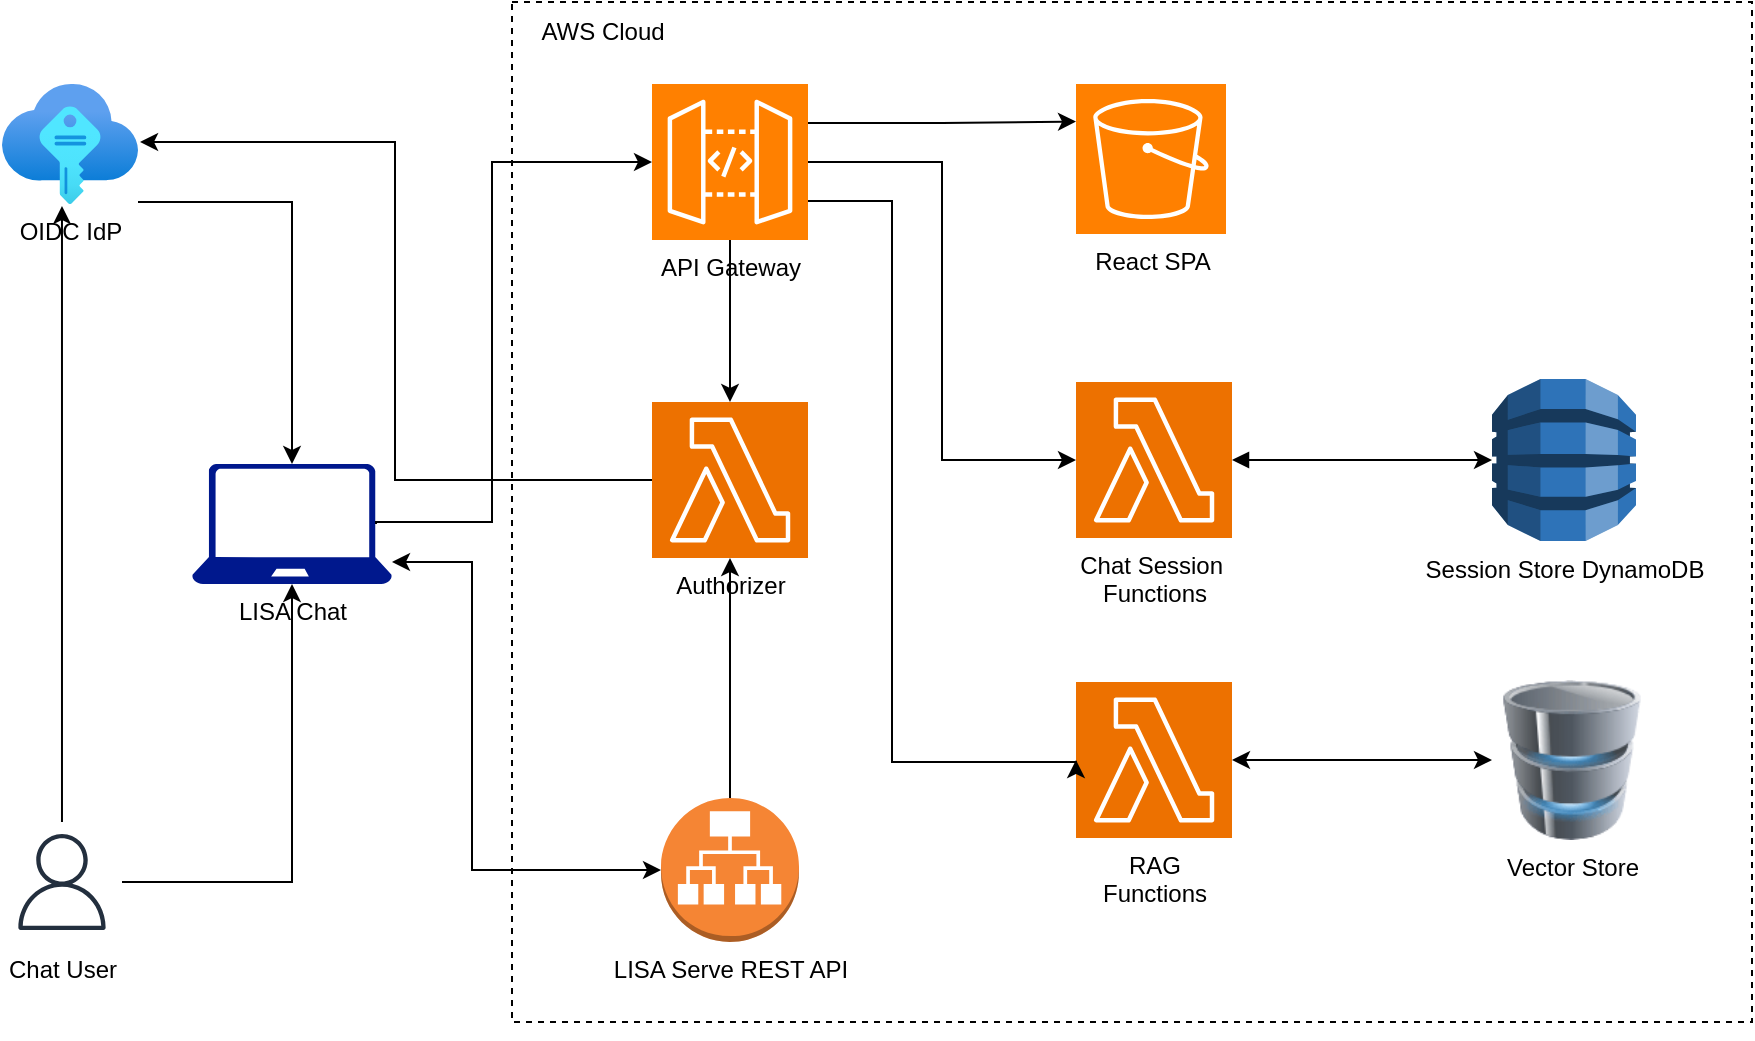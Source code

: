 <mxfile version="23.1.5" type="device">
  <diagram name="LISA Chat Architecture" id="_Cilr8O4TzJQHuwEjB_N">
    <mxGraphModel dx="1306" dy="2537" grid="1" gridSize="10" guides="1" tooltips="1" connect="1" arrows="1" fold="1" page="1" pageScale="1" pageWidth="1100" pageHeight="850" math="0" shadow="0">
      <root>
        <mxCell id="0" />
        <mxCell id="1" parent="0" />
        <mxCell id="s7di889UlQwgIvgSL57G-2" value="" style="rounded=0;whiteSpace=wrap;html=1;fillColor=none;dashed=1;" parent="1" vertex="1">
          <mxGeometry x="550" y="-1070" width="620" height="510" as="geometry" />
        </mxCell>
        <mxCell id="DWK700BzobpO67FnPDNL-6" style="edgeStyle=orthogonalEdgeStyle;rounded=0;orthogonalLoop=1;jettySize=auto;html=1;entryX=0.441;entryY=1.017;entryDx=0;entryDy=0;entryPerimeter=0;" parent="1" source="s7di889UlQwgIvgSL57G-5" target="DWK700BzobpO67FnPDNL-5" edge="1">
          <mxGeometry relative="1" as="geometry" />
        </mxCell>
        <mxCell id="s7di889UlQwgIvgSL57G-5" value="Chat User" style="sketch=0;outlineConnect=0;fontColor=#000000;gradientColor=none;strokeColor=#232F3E;fillColor=#ffffff;dashed=0;verticalLabelPosition=bottom;verticalAlign=top;align=center;html=1;fontSize=12;fontStyle=0;aspect=fixed;shape=mxgraph.aws4.resourceIcon;resIcon=mxgraph.aws4.user;" parent="1" vertex="1">
          <mxGeometry x="295" y="-660" width="60" height="60" as="geometry" />
        </mxCell>
        <mxCell id="s7di889UlQwgIvgSL57G-80" value="AWS Cloud" style="text;html=1;align=center;verticalAlign=middle;resizable=0;points=[];autosize=1;strokeColor=none;fillColor=none;" parent="1" vertex="1">
          <mxGeometry x="550" y="-1070" width="90" height="30" as="geometry" />
        </mxCell>
        <mxCell id="s7di889UlQwgIvgSL57G-279" style="edgeStyle=orthogonalEdgeStyle;rounded=0;orthogonalLoop=1;jettySize=auto;html=1;" parent="1" source="s7di889UlQwgIvgSL57G-5" target="DWK700BzobpO67FnPDNL-7" edge="1">
          <mxGeometry relative="1" as="geometry">
            <mxPoint x="520" y="-773" as="targetPoint" />
          </mxGeometry>
        </mxCell>
        <mxCell id="s7di889UlQwgIvgSL57G-75" value="React SPA" style="sketch=0;points=[[0,0,0],[0.25,0,0],[0.5,0,0],[0.75,0,0],[1,0,0],[0,1,0],[0.25,1,0],[0.5,1,0],[0.75,1,0],[1,1,0],[0,0.25,0],[0,0.5,0],[0,0.75,0],[1,0.25,0],[1,0.5,0],[1,0.75,0]];outlineConnect=0;fontColor=#000000;gradientColor=none;gradientDirection=north;fillColor=#ff8000;strokeColor=#ffffff;dashed=0;verticalLabelPosition=bottom;verticalAlign=top;align=center;html=1;fontSize=12;fontStyle=0;aspect=fixed;shape=mxgraph.aws4.resourceIcon;resIcon=mxgraph.aws4.s3;" parent="1" vertex="1">
          <mxGeometry x="832" y="-1029" width="75" height="75" as="geometry" />
        </mxCell>
        <mxCell id="DWK700BzobpO67FnPDNL-8" style="edgeStyle=orthogonalEdgeStyle;rounded=0;orthogonalLoop=1;jettySize=auto;html=1;" parent="1" source="DWK700BzobpO67FnPDNL-5" target="DWK700BzobpO67FnPDNL-7" edge="1">
          <mxGeometry relative="1" as="geometry">
            <Array as="points">
              <mxPoint x="440" y="-970" />
            </Array>
          </mxGeometry>
        </mxCell>
        <mxCell id="DWK700BzobpO67FnPDNL-5" value="OIDC IdP" style="image;aspect=fixed;html=1;points=[];align=center;fontSize=12;image=img/lib/azure2/other/SSH_Keys.svg;labelBackgroundColor=none;fontColor=#000000;" parent="1" vertex="1">
          <mxGeometry x="295" y="-1029" width="68" height="60" as="geometry" />
        </mxCell>
        <mxCell id="DWK700BzobpO67FnPDNL-22" style="edgeStyle=orthogonalEdgeStyle;rounded=0;orthogonalLoop=1;jettySize=auto;html=1;entryX=0;entryY=0.5;entryDx=0;entryDy=0;entryPerimeter=0;startArrow=classic;startFill=1;" parent="1" source="DWK700BzobpO67FnPDNL-7" target="DWK700BzobpO67FnPDNL-12" edge="1">
          <mxGeometry relative="1" as="geometry">
            <Array as="points">
              <mxPoint x="530" y="-790" />
              <mxPoint x="530" y="-636" />
            </Array>
          </mxGeometry>
        </mxCell>
        <mxCell id="DWK700BzobpO67FnPDNL-7" value="LISA Chat" style="sketch=0;aspect=fixed;pointerEvents=1;shadow=0;dashed=0;html=1;strokeColor=none;labelPosition=center;verticalLabelPosition=bottom;verticalAlign=top;align=center;fillColor=#00188D;shape=mxgraph.azure.laptop" parent="1" vertex="1">
          <mxGeometry x="390" y="-839" width="100" height="60" as="geometry" />
        </mxCell>
        <mxCell id="DWK700BzobpO67FnPDNL-12" value="LISA Serve REST API" style="outlineConnect=0;dashed=0;verticalLabelPosition=bottom;verticalAlign=top;align=center;html=1;shape=mxgraph.aws3.application_load_balancer;fillColor=#F58534;gradientColor=none;" parent="1" vertex="1">
          <mxGeometry x="624.5" y="-672" width="69" height="72" as="geometry" />
        </mxCell>
        <mxCell id="DWK700BzobpO67FnPDNL-19" value="Authorizer" style="sketch=0;points=[[0,0,0],[0.25,0,0],[0.5,0,0],[0.75,0,0],[1,0,0],[0,1,0],[0.25,1,0],[0.5,1,0],[0.75,1,0],[1,1,0],[0,0.25,0],[0,0.5,0],[0,0.75,0],[1,0.25,0],[1,0.5,0],[1,0.75,0]];outlineConnect=0;fontColor=#000000;fillColor=#ED7100;strokeColor=#ffffff;dashed=0;verticalLabelPosition=bottom;verticalAlign=top;align=center;html=1;fontSize=12;fontStyle=0;aspect=fixed;shape=mxgraph.aws4.resourceIcon;resIcon=mxgraph.aws4.lambda;" parent="1" vertex="1">
          <mxGeometry x="620" y="-870" width="78" height="78" as="geometry" />
        </mxCell>
        <mxCell id="DWK700BzobpO67FnPDNL-29" value="Session Store DynamoDB" style="outlineConnect=0;dashed=0;verticalLabelPosition=bottom;verticalAlign=top;align=center;html=1;shape=mxgraph.aws3.dynamo_db;fillColor=#2E73B8;gradientColor=none;" parent="1" vertex="1">
          <mxGeometry x="1040" y="-881.5" width="72" height="81" as="geometry" />
        </mxCell>
        <mxCell id="DWK700BzobpO67FnPDNL-32" style="edgeStyle=orthogonalEdgeStyle;rounded=0;orthogonalLoop=1;jettySize=auto;html=1;entryX=0;entryY=0.5;entryDx=0;entryDy=0;entryPerimeter=0;startArrow=block;startFill=1;" parent="1" source="DWK700BzobpO67FnPDNL-30" target="DWK700BzobpO67FnPDNL-29" edge="1">
          <mxGeometry relative="1" as="geometry" />
        </mxCell>
        <mxCell id="DWK700BzobpO67FnPDNL-30" value="&lt;div&gt;Chat Session&amp;nbsp;&lt;/div&gt;&lt;div&gt;Functions&lt;/div&gt;" style="sketch=0;points=[[0,0,0],[0.25,0,0],[0.5,0,0],[0.75,0,0],[1,0,0],[0,1,0],[0.25,1,0],[0.5,1,0],[0.75,1,0],[1,1,0],[0,0.25,0],[0,0.5,0],[0,0.75,0],[1,0.25,0],[1,0.5,0],[1,0.75,0]];outlineConnect=0;fontColor=#000000;fillColor=#ED7100;strokeColor=#ffffff;dashed=0;verticalLabelPosition=bottom;verticalAlign=top;align=center;html=1;fontSize=12;fontStyle=0;aspect=fixed;shape=mxgraph.aws4.resourceIcon;resIcon=mxgraph.aws4.lambda;" parent="1" vertex="1">
          <mxGeometry x="832" y="-880" width="78" height="78" as="geometry" />
        </mxCell>
        <mxCell id="DWK700BzobpO67FnPDNL-39" style="edgeStyle=orthogonalEdgeStyle;rounded=0;orthogonalLoop=1;jettySize=auto;html=1;exitX=1;exitY=0.5;exitDx=0;exitDy=0;exitPerimeter=0;startArrow=classic;startFill=1;" parent="1" source="DWK700BzobpO67FnPDNL-33" target="DWK700BzobpO67FnPDNL-35" edge="1">
          <mxGeometry relative="1" as="geometry" />
        </mxCell>
        <mxCell id="DWK700BzobpO67FnPDNL-33" value="RAG &lt;br&gt;&lt;div&gt;Functions&lt;/div&gt;" style="sketch=0;points=[[0,0,0],[0.25,0,0],[0.5,0,0],[0.75,0,0],[1,0,0],[0,1,0],[0.25,1,0],[0.5,1,0],[0.75,1,0],[1,1,0],[0,0.25,0],[0,0.5,0],[0,0.75,0],[1,0.25,0],[1,0.5,0],[1,0.75,0]];outlineConnect=0;fontColor=#000000;fillColor=#ED7100;strokeColor=#ffffff;dashed=0;verticalLabelPosition=bottom;verticalAlign=top;align=center;html=1;fontSize=12;fontStyle=0;aspect=fixed;shape=mxgraph.aws4.resourceIcon;resIcon=mxgraph.aws4.lambda;" parent="1" vertex="1">
          <mxGeometry x="832" y="-730" width="78" height="78" as="geometry" />
        </mxCell>
        <mxCell id="DWK700BzobpO67FnPDNL-35" value="Vector Store" style="image;html=1;image=img/lib/clip_art/computers/Database_128x128.png;labelBackgroundColor=none;" parent="1" vertex="1">
          <mxGeometry x="1040" y="-731" width="80" height="80" as="geometry" />
        </mxCell>
        <mxCell id="DWK700BzobpO67FnPDNL-10" value="&lt;div&gt;API Gateway&lt;br&gt;&lt;/div&gt;" style="sketch=0;points=[[0,0,0],[0.25,0,0],[0.5,0,0],[0.75,0,0],[1,0,0],[0,1,0],[0.25,1,0],[0.5,1,0],[0.75,1,0],[1,1,0],[0,0.25,0],[0,0.5,0],[0,0.75,0],[1,0.25,0],[1,0.5,0],[1,0.75,0]];outlineConnect=0;fontColor=#000000;fillColor=#ff8000;strokeColor=#ffffff;dashed=0;verticalLabelPosition=bottom;verticalAlign=top;align=center;html=1;fontSize=12;fontStyle=0;aspect=fixed;shape=mxgraph.aws4.resourceIcon;resIcon=mxgraph.aws4.api_gateway;gradientColor=none;" parent="1" vertex="1">
          <mxGeometry x="620" y="-1029" width="78" height="78" as="geometry" />
        </mxCell>
        <mxCell id="BcafGsnLgv01-lq6aq2q-4" style="edgeStyle=orthogonalEdgeStyle;rounded=0;orthogonalLoop=1;jettySize=auto;html=1;exitX=0;exitY=0.5;exitDx=0;exitDy=0;exitPerimeter=0;entryX=1;entryY=0.5;entryDx=0;entryDy=0;entryPerimeter=0;startArrow=classic;startFill=1;endArrow=none;endFill=0;" edge="1" parent="1" source="DWK700BzobpO67FnPDNL-30" target="DWK700BzobpO67FnPDNL-10">
          <mxGeometry relative="1" as="geometry" />
        </mxCell>
        <mxCell id="BcafGsnLgv01-lq6aq2q-5" style="edgeStyle=orthogonalEdgeStyle;rounded=0;orthogonalLoop=1;jettySize=auto;html=1;exitX=1;exitY=0.25;exitDx=0;exitDy=0;exitPerimeter=0;entryX=0;entryY=0.25;entryDx=0;entryDy=0;entryPerimeter=0;" edge="1" parent="1" source="DWK700BzobpO67FnPDNL-10" target="s7di889UlQwgIvgSL57G-75">
          <mxGeometry relative="1" as="geometry" />
        </mxCell>
        <mxCell id="BcafGsnLgv01-lq6aq2q-7" style="edgeStyle=orthogonalEdgeStyle;rounded=0;orthogonalLoop=1;jettySize=auto;html=1;entryX=0.5;entryY=1;entryDx=0;entryDy=0;entryPerimeter=0;" edge="1" parent="1" source="DWK700BzobpO67FnPDNL-12" target="DWK700BzobpO67FnPDNL-19">
          <mxGeometry relative="1" as="geometry" />
        </mxCell>
        <mxCell id="BcafGsnLgv01-lq6aq2q-8" style="edgeStyle=orthogonalEdgeStyle;rounded=0;orthogonalLoop=1;jettySize=auto;html=1;entryX=0.5;entryY=0;entryDx=0;entryDy=0;entryPerimeter=0;" edge="1" parent="1" source="DWK700BzobpO67FnPDNL-10" target="DWK700BzobpO67FnPDNL-19">
          <mxGeometry relative="1" as="geometry" />
        </mxCell>
        <mxCell id="BcafGsnLgv01-lq6aq2q-9" style="edgeStyle=orthogonalEdgeStyle;rounded=0;orthogonalLoop=1;jettySize=auto;html=1;exitX=0;exitY=0.5;exitDx=0;exitDy=0;exitPerimeter=0;entryX=1.015;entryY=0.483;entryDx=0;entryDy=0;entryPerimeter=0;" edge="1" parent="1" source="DWK700BzobpO67FnPDNL-19" target="DWK700BzobpO67FnPDNL-5">
          <mxGeometry relative="1" as="geometry" />
        </mxCell>
        <mxCell id="BcafGsnLgv01-lq6aq2q-10" style="edgeStyle=orthogonalEdgeStyle;rounded=0;orthogonalLoop=1;jettySize=auto;html=1;exitX=0.92;exitY=0.5;exitDx=0;exitDy=0;exitPerimeter=0;entryX=0;entryY=0.5;entryDx=0;entryDy=0;entryPerimeter=0;" edge="1" parent="1" source="DWK700BzobpO67FnPDNL-7" target="DWK700BzobpO67FnPDNL-10">
          <mxGeometry relative="1" as="geometry">
            <Array as="points">
              <mxPoint x="482" y="-810" />
              <mxPoint x="540" y="-810" />
              <mxPoint x="540" y="-990" />
            </Array>
          </mxGeometry>
        </mxCell>
        <mxCell id="BcafGsnLgv01-lq6aq2q-12" style="edgeStyle=orthogonalEdgeStyle;rounded=0;orthogonalLoop=1;jettySize=auto;html=1;exitX=1;exitY=0.75;exitDx=0;exitDy=0;exitPerimeter=0;entryX=0;entryY=0.5;entryDx=0;entryDy=0;entryPerimeter=0;" edge="1" parent="1" source="DWK700BzobpO67FnPDNL-10" target="DWK700BzobpO67FnPDNL-33">
          <mxGeometry relative="1" as="geometry">
            <Array as="points">
              <mxPoint x="740" y="-970" />
              <mxPoint x="740" y="-690" />
            </Array>
          </mxGeometry>
        </mxCell>
        <mxCell id="BcafGsnLgv01-lq6aq2q-13" style="edgeStyle=orthogonalEdgeStyle;rounded=0;orthogonalLoop=1;jettySize=auto;html=1;exitX=0.5;exitY=1;exitDx=0;exitDy=0;" edge="1" parent="1" source="s7di889UlQwgIvgSL57G-2" target="s7di889UlQwgIvgSL57G-2">
          <mxGeometry relative="1" as="geometry" />
        </mxCell>
      </root>
    </mxGraphModel>
  </diagram>
</mxfile>
